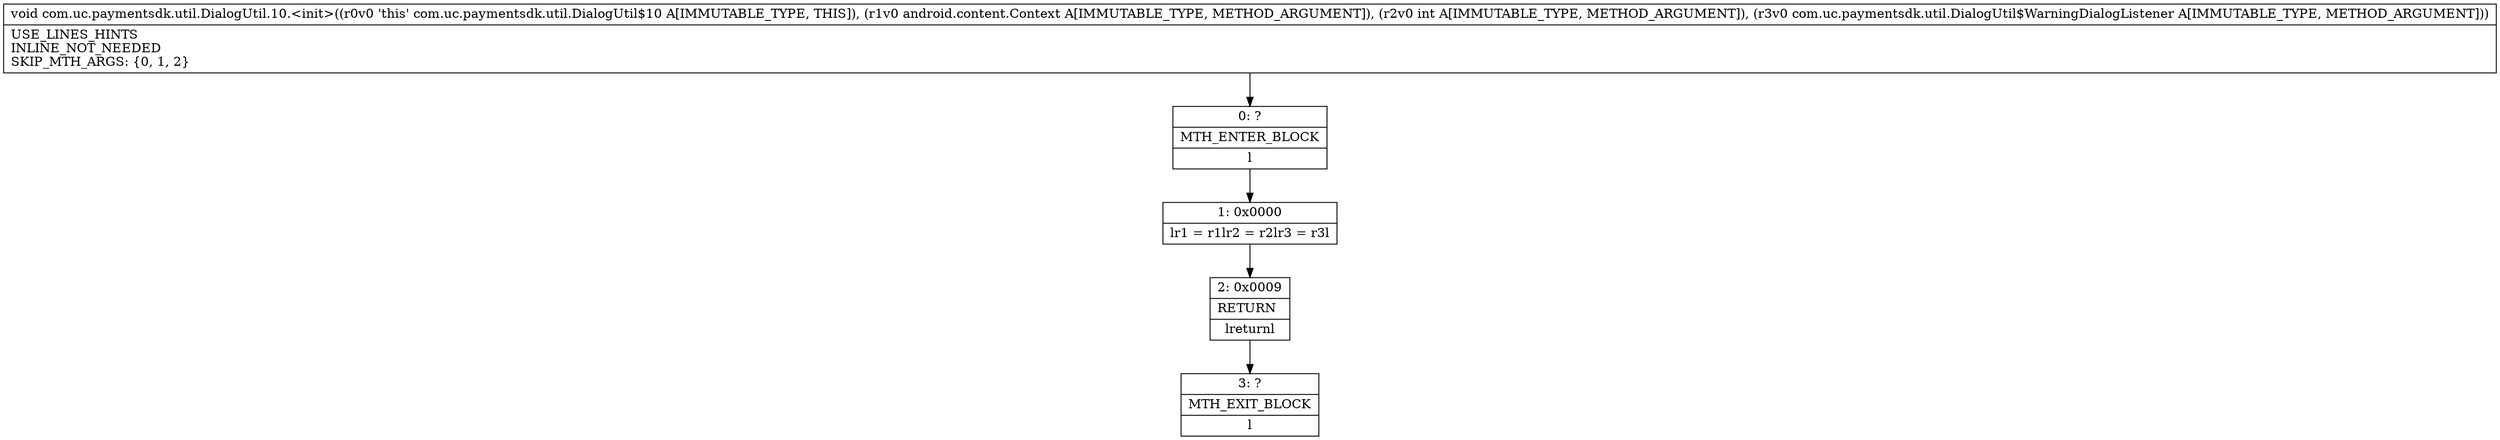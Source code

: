 digraph "CFG forcom.uc.paymentsdk.util.DialogUtil.10.\<init\>(Landroid\/content\/Context;ILcom\/uc\/paymentsdk\/util\/DialogUtil$WarningDialogListener;)V" {
Node_0 [shape=record,label="{0\:\ ?|MTH_ENTER_BLOCK\l|l}"];
Node_1 [shape=record,label="{1\:\ 0x0000|lr1 = r1lr2 = r2lr3 = r3l}"];
Node_2 [shape=record,label="{2\:\ 0x0009|RETURN\l|lreturnl}"];
Node_3 [shape=record,label="{3\:\ ?|MTH_EXIT_BLOCK\l|l}"];
MethodNode[shape=record,label="{void com.uc.paymentsdk.util.DialogUtil.10.\<init\>((r0v0 'this' com.uc.paymentsdk.util.DialogUtil$10 A[IMMUTABLE_TYPE, THIS]), (r1v0 android.content.Context A[IMMUTABLE_TYPE, METHOD_ARGUMENT]), (r2v0 int A[IMMUTABLE_TYPE, METHOD_ARGUMENT]), (r3v0 com.uc.paymentsdk.util.DialogUtil$WarningDialogListener A[IMMUTABLE_TYPE, METHOD_ARGUMENT]))  | USE_LINES_HINTS\lINLINE_NOT_NEEDED\lSKIP_MTH_ARGS: \{0, 1, 2\}\l}"];
MethodNode -> Node_0;
Node_0 -> Node_1;
Node_1 -> Node_2;
Node_2 -> Node_3;
}

